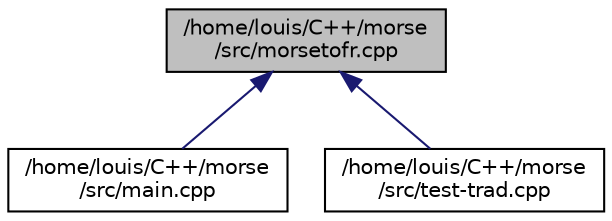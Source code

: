 digraph "/home/louis/C++/morse/src/morsetofr.cpp"
{
 // LATEX_PDF_SIZE
  edge [fontname="Helvetica",fontsize="10",labelfontname="Helvetica",labelfontsize="10"];
  node [fontname="Helvetica",fontsize="10",shape=record];
  Node1 [label="/home/louis/C++/morse\l/src/morsetofr.cpp",height=0.2,width=0.4,color="black", fillcolor="grey75", style="filled", fontcolor="black",tooltip="Fichier contenant les classes Arbre et Noeud."];
  Node1 -> Node2 [dir="back",color="midnightblue",fontsize="10",style="solid"];
  Node2 [label="/home/louis/C++/morse\l/src/main.cpp",height=0.2,width=0.4,color="black", fillcolor="white", style="filled",URL="$main_8cpp.html",tooltip=" "];
  Node1 -> Node3 [dir="back",color="midnightblue",fontsize="10",style="solid"];
  Node3 [label="/home/louis/C++/morse\l/src/test-trad.cpp",height=0.2,width=0.4,color="black", fillcolor="white", style="filled",URL="$test-trad_8cpp.html",tooltip="Fichier contenant les tests."];
}
